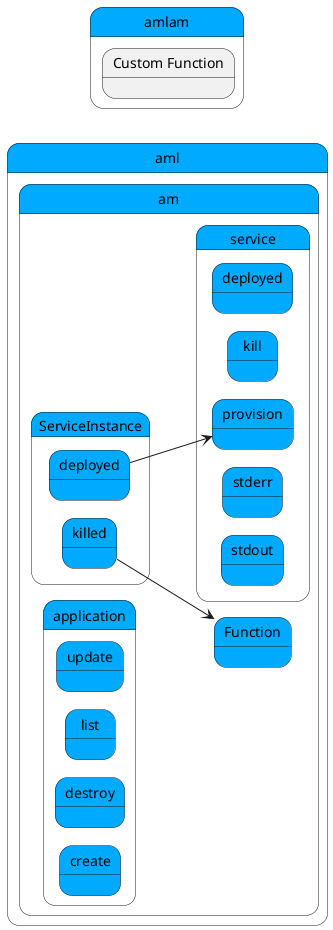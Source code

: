@startuml
left to right direction


state "aml" as aml #00aaff {
state "am" as amlam #00aaff {
}
}


state "amlam" as pstatename #00aaff {
    state "Custom Function" as amfunction {
    }
}

        state "aml" as aml #00aaff {
state "am" as amlam #00aaff {
state "application" as amlamapplication #00aaff {
state "create" as amlamapplicationcreate #00aaff {
}
}
}
}


        state "aml" as aml #00aaff {
state "am" as amlam #00aaff {
state "application" as amlamapplication #00aaff {
state "destroy" as amlamapplicationdestroy #00aaff {
}
}
}
}


        state "aml" as aml #00aaff {
state "am" as amlam #00aaff {
state "application" as amlamapplication #00aaff {
state "list" as amlamapplicationlist #00aaff {
}
}
}
}


        state "aml" as aml #00aaff {
state "am" as amlam #00aaff {
state "application" as amlamapplication #00aaff {
state "update" as amlamapplicationupdate #00aaff {
}
}
}
}


        state "aml" as aml #00aaff {
state "am" as amlam #00aaff {
state "service" as amlamservice #00aaff {
state "deployed" as amlamservicedeployed #00aaff {
}
}
}
}


        state "aml" as aml #00aaff {
state "am" as amlam #00aaff {
state "service" as amlamservice #00aaff {
state "kill" as amlamservicekill #00aaff {
}
}
}
}


        state "aml" as aml #00aaff {
state "am" as amlam #00aaff {
state "service" as amlamservice #00aaff {
state "provision" as amlamserviceprovision #00aaff {
}
}
}
}


        state "aml" as aml #00aaff {
state "am" as amlam #00aaff {
state "service" as amlamservice #00aaff {
state "stderr" as amlamservicestderr #00aaff {
}
}
}
}


        state "aml" as aml #00aaff {
state "am" as amlam #00aaff {
state "service" as amlamservice #00aaff {
state "stdout" as amlamservicestdout #00aaff {
}
}
}
}




        state "aml" as aml #00aaff {
state "am" as amlam #00aaff {
state "ServiceInstance" as amlamserviceinstance #00aaff {
state "deployed" as amlamserviceinstancedeployed #00aaff {
}
}
}
}


    state "aml" as aml #00aaff {
state "am" as amlam #00aaff {
state "service" as amlamservice #00aaff {
state "provision" as amlamserviceprovision #00aaff {
}
}
}
}

    amlamserviceinstancedeployed ---> amlamserviceprovision


        state "aml" as aml #00aaff {
state "am" as amlam #00aaff {
state "ServiceInstance" as amlamserviceinstance #00aaff {
state "killed" as amlamserviceinstancekilled #00aaff {
}
}
}
}


    state "aml" as aml #00aaff {
state "am" as amlam #00aaff {
state "Function" as amlamfunction #00aaff {
}
}
}

    amlamserviceinstancekilled ---> amlamfunction












@enduml
